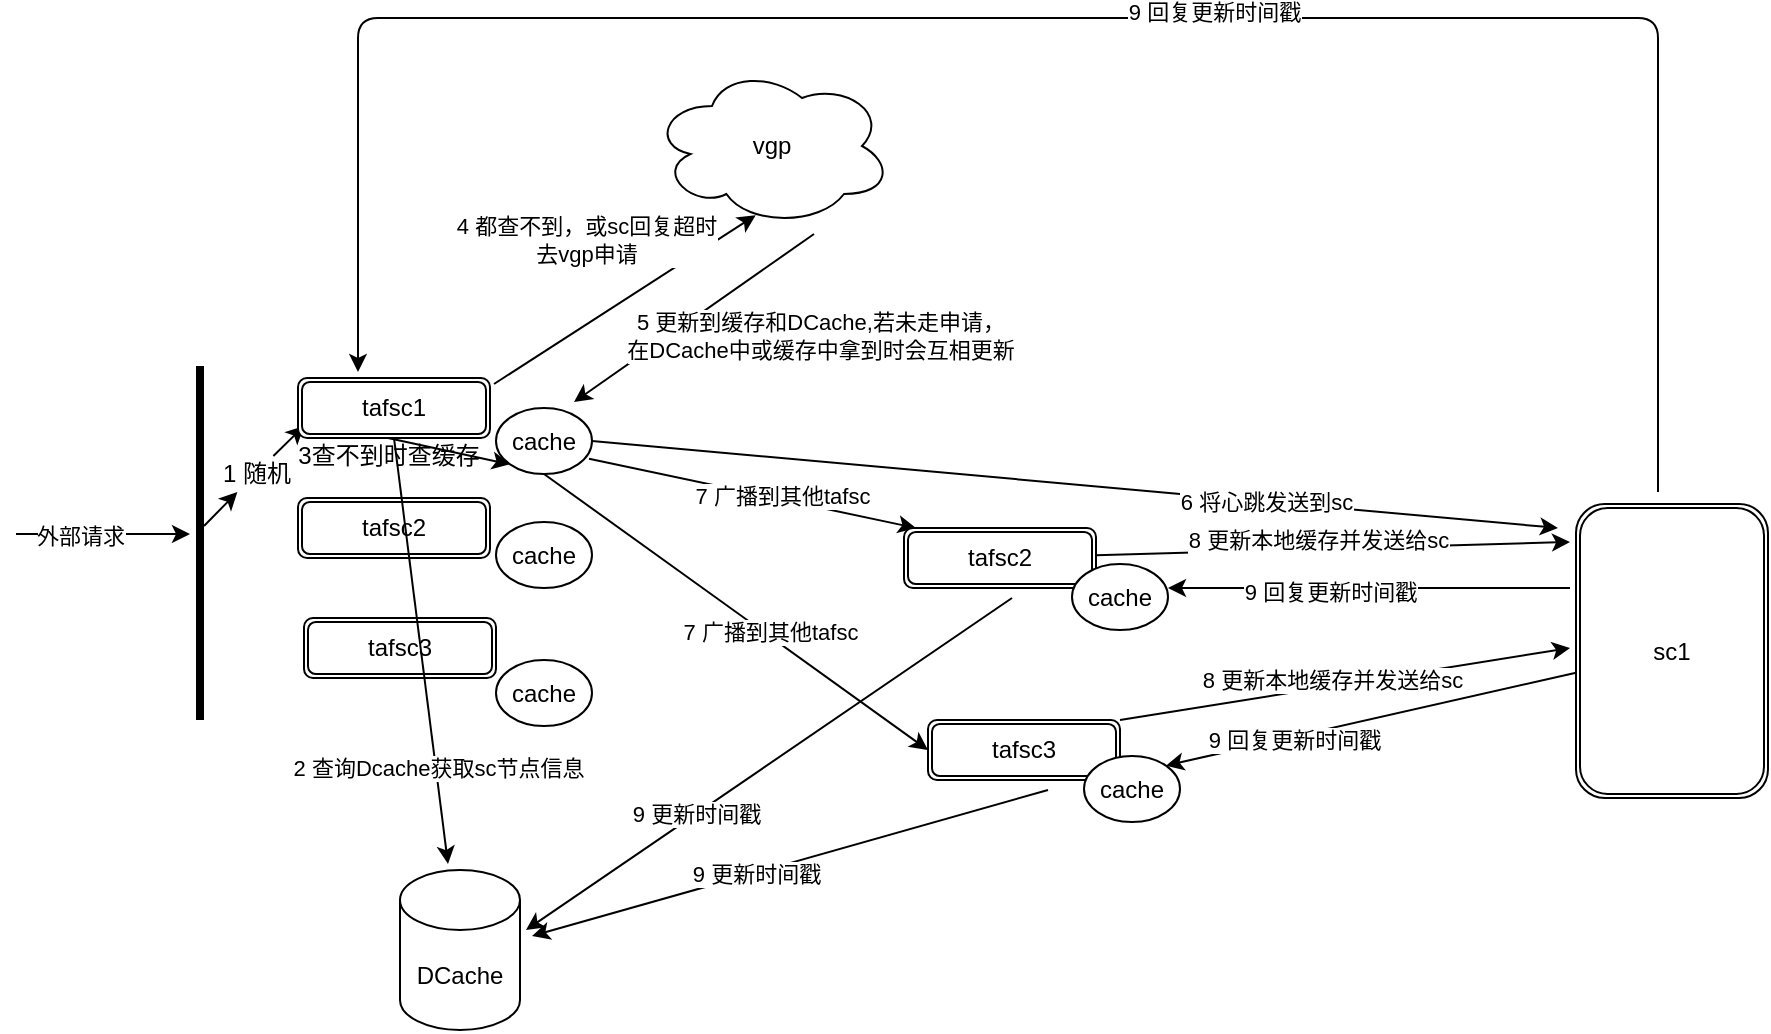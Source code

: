 <mxfile version="14.4.3" type="github">
  <diagram id="-bP3XhjUXyilaQhWAgKb" name="Page-1">
    <mxGraphModel dx="1185" dy="588" grid="1" gridSize="3" guides="1" tooltips="1" connect="1" arrows="1" fold="1" page="1" pageScale="1" pageWidth="1169" pageHeight="1654" math="0" shadow="0">
      <root>
        <mxCell id="0" />
        <mxCell id="1" parent="0" />
        <mxCell id="8dekluOhMgX2cntVKTaH-1" value="" style="line;strokeWidth=4;direction=south;html=1;perimeter=backbonePerimeter;points=[];outlineConnect=0;" parent="1" vertex="1">
          <mxGeometry x="168" y="339" width="10" height="177" as="geometry" />
        </mxCell>
        <mxCell id="8dekluOhMgX2cntVKTaH-3" value="tafsc2" style="shape=ext;double=1;rounded=1;whiteSpace=wrap;html=1;" parent="1" vertex="1">
          <mxGeometry x="222" y="405" width="96" height="30" as="geometry" />
        </mxCell>
        <mxCell id="8dekluOhMgX2cntVKTaH-4" value="tafsc3" style="shape=ext;double=1;rounded=1;whiteSpace=wrap;html=1;" parent="1" vertex="1">
          <mxGeometry x="225" y="465" width="96" height="30" as="geometry" />
        </mxCell>
        <mxCell id="8dekluOhMgX2cntVKTaH-5" value="" style="endArrow=classic;html=1;" parent="1" edge="1">
          <mxGeometry width="50" height="50" relative="1" as="geometry">
            <mxPoint x="81" y="423" as="sourcePoint" />
            <mxPoint x="168" y="423" as="targetPoint" />
          </mxGeometry>
        </mxCell>
        <mxCell id="INrCNFCCM0VXCptv-kLN-46" value="外部请求" style="edgeLabel;html=1;align=center;verticalAlign=middle;resizable=0;points=[];" vertex="1" connectable="0" parent="8dekluOhMgX2cntVKTaH-5">
          <mxGeometry x="-0.276" y="-1" relative="1" as="geometry">
            <mxPoint as="offset" />
          </mxGeometry>
        </mxCell>
        <mxCell id="8dekluOhMgX2cntVKTaH-6" value="" style="endArrow=classic;html=1;" parent="1" source="8dekluOhMgX2cntVKTaH-7" edge="1">
          <mxGeometry width="50" height="50" relative="1" as="geometry">
            <mxPoint x="175" y="419" as="sourcePoint" />
            <mxPoint x="225" y="369" as="targetPoint" />
          </mxGeometry>
        </mxCell>
        <mxCell id="8dekluOhMgX2cntVKTaH-7" value="1 随机" style="text;html=1;align=center;verticalAlign=middle;resizable=0;points=[];autosize=1;" parent="1" vertex="1">
          <mxGeometry x="178" y="384" width="45" height="18" as="geometry" />
        </mxCell>
        <mxCell id="8dekluOhMgX2cntVKTaH-8" value="" style="endArrow=classic;html=1;" parent="1" target="8dekluOhMgX2cntVKTaH-7" edge="1">
          <mxGeometry width="50" height="50" relative="1" as="geometry">
            <mxPoint x="175" y="419" as="sourcePoint" />
            <mxPoint x="225" y="369" as="targetPoint" />
          </mxGeometry>
        </mxCell>
        <mxCell id="8dekluOhMgX2cntVKTaH-12" value="sc1" style="shape=ext;double=1;rounded=1;whiteSpace=wrap;html=1;" parent="1" vertex="1">
          <mxGeometry x="861" y="408" width="96" height="147" as="geometry" />
        </mxCell>
        <mxCell id="INrCNFCCM0VXCptv-kLN-3" value="cache" style="ellipse;whiteSpace=wrap;html=1;" vertex="1" parent="1">
          <mxGeometry x="321" y="417" width="48" height="33" as="geometry" />
        </mxCell>
        <mxCell id="INrCNFCCM0VXCptv-kLN-4" value="cache" style="ellipse;whiteSpace=wrap;html=1;" vertex="1" parent="1">
          <mxGeometry x="321" y="486" width="48" height="33" as="geometry" />
        </mxCell>
        <mxCell id="INrCNFCCM0VXCptv-kLN-5" value="DCache" style="shape=cylinder3;whiteSpace=wrap;html=1;boundedLbl=1;backgroundOutline=1;size=15;" vertex="1" parent="1">
          <mxGeometry x="273" y="591" width="60" height="80" as="geometry" />
        </mxCell>
        <mxCell id="INrCNFCCM0VXCptv-kLN-6" value="" style="endArrow=classic;html=1;exitX=0.5;exitY=1;exitDx=0;exitDy=0;" edge="1" parent="1" source="8dekluOhMgX2cntVKTaH-2">
          <mxGeometry width="50" height="50" relative="1" as="geometry">
            <mxPoint x="501" y="557" as="sourcePoint" />
            <mxPoint x="297" y="588" as="targetPoint" />
          </mxGeometry>
        </mxCell>
        <mxCell id="INrCNFCCM0VXCptv-kLN-7" value="2 查询Dcache获取sc节点信息" style="edgeLabel;html=1;align=center;verticalAlign=middle;resizable=0;points=[];" vertex="1" connectable="0" parent="INrCNFCCM0VXCptv-kLN-6">
          <mxGeometry x="0.546" y="1" relative="1" as="geometry">
            <mxPoint as="offset" />
          </mxGeometry>
        </mxCell>
        <mxCell id="INrCNFCCM0VXCptv-kLN-8" value="" style="endArrow=classic;html=1;entryX=0;entryY=1;entryDx=0;entryDy=0;" edge="1" parent="1" target="INrCNFCCM0VXCptv-kLN-2">
          <mxGeometry width="50" height="50" relative="1" as="geometry">
            <mxPoint x="267" y="375" as="sourcePoint" />
            <mxPoint x="551" y="507" as="targetPoint" />
          </mxGeometry>
        </mxCell>
        <mxCell id="INrCNFCCM0VXCptv-kLN-10" value="3查不到时查缓存" style="text;html=1;align=center;verticalAlign=middle;resizable=0;points=[];autosize=1;" vertex="1" parent="1">
          <mxGeometry x="216" y="375" width="102" height="18" as="geometry" />
        </mxCell>
        <mxCell id="INrCNFCCM0VXCptv-kLN-11" value="vgp" style="ellipse;shape=cloud;whiteSpace=wrap;html=1;" vertex="1" parent="1">
          <mxGeometry x="399" y="189" width="120" height="80" as="geometry" />
        </mxCell>
        <mxCell id="INrCNFCCM0VXCptv-kLN-12" value="" style="endArrow=classic;html=1;entryX=0.432;entryY=0.933;entryDx=0;entryDy=0;entryPerimeter=0;" edge="1" parent="1" target="INrCNFCCM0VXCptv-kLN-11">
          <mxGeometry width="50" height="50" relative="1" as="geometry">
            <mxPoint x="320" y="348" as="sourcePoint" />
            <mxPoint x="370" y="298" as="targetPoint" />
          </mxGeometry>
        </mxCell>
        <mxCell id="INrCNFCCM0VXCptv-kLN-13" value="4 都查不到，或sc回复超时&lt;br&gt;去vgp申请" style="edgeLabel;html=1;align=center;verticalAlign=middle;resizable=0;points=[];" vertex="1" connectable="0" parent="INrCNFCCM0VXCptv-kLN-12">
          <mxGeometry x="0.264" y="-3" relative="1" as="geometry">
            <mxPoint x="-38.27" y="-21.24" as="offset" />
          </mxGeometry>
        </mxCell>
        <mxCell id="INrCNFCCM0VXCptv-kLN-14" value="" style="endArrow=classic;html=1;" edge="1" parent="1">
          <mxGeometry width="50" height="50" relative="1" as="geometry">
            <mxPoint x="480" y="273" as="sourcePoint" />
            <mxPoint x="360" y="357" as="targetPoint" />
          </mxGeometry>
        </mxCell>
        <mxCell id="INrCNFCCM0VXCptv-kLN-15" value="5 更新到缓存和DCache,若未走申请，&lt;br&gt;在DCache中或缓存中拿到时会互相更新" style="edgeLabel;html=1;align=center;verticalAlign=middle;resizable=0;points=[];" vertex="1" connectable="0" parent="INrCNFCCM0VXCptv-kLN-14">
          <mxGeometry x="0.185" y="-1" relative="1" as="geometry">
            <mxPoint x="74.57" y="2.12" as="offset" />
          </mxGeometry>
        </mxCell>
        <mxCell id="INrCNFCCM0VXCptv-kLN-18" value="" style="endArrow=classic;html=1;exitX=1;exitY=0.5;exitDx=0;exitDy=0;" edge="1" parent="1" source="INrCNFCCM0VXCptv-kLN-2">
          <mxGeometry width="50" height="50" relative="1" as="geometry">
            <mxPoint x="501" y="464" as="sourcePoint" />
            <mxPoint x="852" y="420" as="targetPoint" />
          </mxGeometry>
        </mxCell>
        <mxCell id="INrCNFCCM0VXCptv-kLN-19" value="6 将心跳发送到sc" style="edgeLabel;html=1;align=center;verticalAlign=middle;resizable=0;points=[];" vertex="1" connectable="0" parent="INrCNFCCM0VXCptv-kLN-18">
          <mxGeometry x="0.397" relative="1" as="geometry">
            <mxPoint as="offset" />
          </mxGeometry>
        </mxCell>
        <mxCell id="INrCNFCCM0VXCptv-kLN-20" value="" style="endArrow=classic;html=1;exitX=0.969;exitY=0.768;exitDx=0;exitDy=0;exitPerimeter=0;" edge="1" parent="1" source="INrCNFCCM0VXCptv-kLN-2">
          <mxGeometry width="50" height="50" relative="1" as="geometry">
            <mxPoint x="372" y="387" as="sourcePoint" />
            <mxPoint x="531" y="420" as="targetPoint" />
          </mxGeometry>
        </mxCell>
        <mxCell id="INrCNFCCM0VXCptv-kLN-21" value="7 广播到其他tafsc" style="edgeLabel;html=1;align=center;verticalAlign=middle;resizable=0;points=[];" vertex="1" connectable="0" parent="INrCNFCCM0VXCptv-kLN-20">
          <mxGeometry x="0.169" y="2" relative="1" as="geometry">
            <mxPoint as="offset" />
          </mxGeometry>
        </mxCell>
        <mxCell id="INrCNFCCM0VXCptv-kLN-22" value="" style="endArrow=classic;html=1;exitX=0.5;exitY=1;exitDx=0;exitDy=0;entryX=0;entryY=0.5;entryDx=0;entryDy=0;" edge="1" parent="1" source="INrCNFCCM0VXCptv-kLN-2" target="8dekluOhMgX2cntVKTaH-11">
          <mxGeometry width="50" height="50" relative="1" as="geometry">
            <mxPoint x="324" y="358.5" as="sourcePoint" />
            <mxPoint x="531" y="489" as="targetPoint" />
          </mxGeometry>
        </mxCell>
        <mxCell id="INrCNFCCM0VXCptv-kLN-23" value="7 广播到其他tafsc" style="edgeLabel;html=1;align=center;verticalAlign=middle;resizable=0;points=[];" vertex="1" connectable="0" parent="INrCNFCCM0VXCptv-kLN-22">
          <mxGeometry x="0.169" y="2" relative="1" as="geometry">
            <mxPoint as="offset" />
          </mxGeometry>
        </mxCell>
        <mxCell id="INrCNFCCM0VXCptv-kLN-24" value="" style="endArrow=classic;html=1;exitX=1;exitY=0;exitDx=0;exitDy=0;" edge="1" parent="1" source="8dekluOhMgX2cntVKTaH-11">
          <mxGeometry width="50" height="50" relative="1" as="geometry">
            <mxPoint x="636" y="492" as="sourcePoint" />
            <mxPoint x="858" y="480" as="targetPoint" />
          </mxGeometry>
        </mxCell>
        <mxCell id="INrCNFCCM0VXCptv-kLN-25" value="8 更新本地缓存并发送给sc" style="edgeLabel;html=1;align=center;verticalAlign=middle;resizable=0;points=[];" vertex="1" connectable="0" parent="INrCNFCCM0VXCptv-kLN-24">
          <mxGeometry x="-0.149" y="-2" relative="1" as="geometry">
            <mxPoint x="9.89" y="-7.31" as="offset" />
          </mxGeometry>
        </mxCell>
        <mxCell id="INrCNFCCM0VXCptv-kLN-29" value="" style="edgeStyle=segmentEdgeStyle;endArrow=classic;html=1;" edge="1" parent="1">
          <mxGeometry width="50" height="50" relative="1" as="geometry">
            <mxPoint x="902" y="402" as="sourcePoint" />
            <mxPoint x="252" y="342" as="targetPoint" />
            <Array as="points">
              <mxPoint x="902" y="165" />
              <mxPoint x="252" y="165" />
            </Array>
          </mxGeometry>
        </mxCell>
        <mxCell id="INrCNFCCM0VXCptv-kLN-32" value="9 回复更新时间戳" style="edgeLabel;html=1;align=center;verticalAlign=middle;resizable=0;points=[];" vertex="1" connectable="0" parent="INrCNFCCM0VXCptv-kLN-29">
          <mxGeometry x="-0.137" y="-3" relative="1" as="geometry">
            <mxPoint as="offset" />
          </mxGeometry>
        </mxCell>
        <mxCell id="INrCNFCCM0VXCptv-kLN-30" value="" style="endArrow=classic;html=1;" edge="1" parent="1">
          <mxGeometry width="50" height="50" relative="1" as="geometry">
            <mxPoint x="858" y="450" as="sourcePoint" />
            <mxPoint x="657" y="450" as="targetPoint" />
          </mxGeometry>
        </mxCell>
        <mxCell id="INrCNFCCM0VXCptv-kLN-33" value="9 回复更新时间戳" style="edgeLabel;html=1;align=center;verticalAlign=middle;resizable=0;points=[];" vertex="1" connectable="0" parent="INrCNFCCM0VXCptv-kLN-30">
          <mxGeometry x="0.196" y="2" relative="1" as="geometry">
            <mxPoint as="offset" />
          </mxGeometry>
        </mxCell>
        <mxCell id="INrCNFCCM0VXCptv-kLN-31" value="" style="endArrow=classic;html=1;entryX=1;entryY=0;entryDx=0;entryDy=0;" edge="1" parent="1" source="8dekluOhMgX2cntVKTaH-12" target="INrCNFCCM0VXCptv-kLN-28">
          <mxGeometry width="50" height="50" relative="1" as="geometry">
            <mxPoint x="873" y="453.0" as="sourcePoint" />
            <mxPoint x="678" y="507" as="targetPoint" />
          </mxGeometry>
        </mxCell>
        <mxCell id="INrCNFCCM0VXCptv-kLN-34" value="9 回复更新时间戳" style="edgeLabel;html=1;align=center;verticalAlign=middle;resizable=0;points=[];" vertex="1" connectable="0" parent="INrCNFCCM0VXCptv-kLN-31">
          <mxGeometry x="0.424" y="-3" relative="1" as="geometry">
            <mxPoint x="4.74" y="3.42" as="offset" />
          </mxGeometry>
        </mxCell>
        <mxCell id="INrCNFCCM0VXCptv-kLN-35" value="" style="endArrow=classic;html=1;" edge="1" parent="1" source="8dekluOhMgX2cntVKTaH-10">
          <mxGeometry width="50" height="50" relative="1" as="geometry">
            <mxPoint x="639" y="495" as="sourcePoint" />
            <mxPoint x="858" y="427" as="targetPoint" />
          </mxGeometry>
        </mxCell>
        <mxCell id="INrCNFCCM0VXCptv-kLN-36" value="8 更新本地缓存并发送给sc" style="edgeLabel;html=1;align=center;verticalAlign=middle;resizable=0;points=[];" vertex="1" connectable="0" parent="INrCNFCCM0VXCptv-kLN-35">
          <mxGeometry x="-0.149" y="-2" relative="1" as="geometry">
            <mxPoint x="9.89" y="-7.31" as="offset" />
          </mxGeometry>
        </mxCell>
        <mxCell id="INrCNFCCM0VXCptv-kLN-37" value="" style="group" vertex="1" connectable="0" parent="1">
          <mxGeometry x="537" y="516" width="126" height="51" as="geometry" />
        </mxCell>
        <mxCell id="8dekluOhMgX2cntVKTaH-11" value="tafsc3" style="shape=ext;double=1;rounded=1;whiteSpace=wrap;html=1;" parent="INrCNFCCM0VXCptv-kLN-37" vertex="1">
          <mxGeometry width="96" height="30" as="geometry" />
        </mxCell>
        <mxCell id="INrCNFCCM0VXCptv-kLN-28" value="cache" style="ellipse;whiteSpace=wrap;html=1;" vertex="1" parent="INrCNFCCM0VXCptv-kLN-37">
          <mxGeometry x="78" y="18" width="48" height="33" as="geometry" />
        </mxCell>
        <mxCell id="INrCNFCCM0VXCptv-kLN-38" value="" style="group" vertex="1" connectable="0" parent="1">
          <mxGeometry x="525" y="420" width="144" height="48" as="geometry" />
        </mxCell>
        <mxCell id="8dekluOhMgX2cntVKTaH-10" value="tafsc2" style="shape=ext;double=1;rounded=1;whiteSpace=wrap;html=1;" parent="INrCNFCCM0VXCptv-kLN-38" vertex="1">
          <mxGeometry width="96" height="30" as="geometry" />
        </mxCell>
        <mxCell id="INrCNFCCM0VXCptv-kLN-27" value="cache" style="ellipse;whiteSpace=wrap;html=1;" vertex="1" parent="INrCNFCCM0VXCptv-kLN-38">
          <mxGeometry x="84" y="18" width="48" height="33" as="geometry" />
        </mxCell>
        <mxCell id="INrCNFCCM0VXCptv-kLN-40" value="" style="endArrow=classic;html=1;" edge="1" parent="1">
          <mxGeometry width="50" height="50" relative="1" as="geometry">
            <mxPoint x="579" y="455" as="sourcePoint" />
            <mxPoint x="336" y="621" as="targetPoint" />
          </mxGeometry>
        </mxCell>
        <mxCell id="INrCNFCCM0VXCptv-kLN-42" value="9 更新时间戳" style="edgeLabel;html=1;align=center;verticalAlign=middle;resizable=0;points=[];" vertex="1" connectable="0" parent="INrCNFCCM0VXCptv-kLN-40">
          <mxGeometry x="0.301" relative="1" as="geometry">
            <mxPoint as="offset" />
          </mxGeometry>
        </mxCell>
        <mxCell id="INrCNFCCM0VXCptv-kLN-41" value="" style="endArrow=classic;html=1;" edge="1" parent="1">
          <mxGeometry width="50" height="50" relative="1" as="geometry">
            <mxPoint x="597" y="551" as="sourcePoint" />
            <mxPoint x="339" y="624" as="targetPoint" />
          </mxGeometry>
        </mxCell>
        <mxCell id="INrCNFCCM0VXCptv-kLN-43" value="9 更新时间戳" style="edgeLabel;html=1;align=center;verticalAlign=middle;resizable=0;points=[];" vertex="1" connectable="0" parent="INrCNFCCM0VXCptv-kLN-41">
          <mxGeometry x="0.133" relative="1" as="geometry">
            <mxPoint as="offset" />
          </mxGeometry>
        </mxCell>
        <mxCell id="INrCNFCCM0VXCptv-kLN-45" value="" style="group" vertex="1" connectable="0" parent="1">
          <mxGeometry x="222" y="345" width="147" height="48" as="geometry" />
        </mxCell>
        <mxCell id="8dekluOhMgX2cntVKTaH-2" value="tafsc1" style="shape=ext;double=1;rounded=1;whiteSpace=wrap;html=1;" parent="INrCNFCCM0VXCptv-kLN-45" vertex="1">
          <mxGeometry width="96" height="30" as="geometry" />
        </mxCell>
        <mxCell id="INrCNFCCM0VXCptv-kLN-2" value="cache" style="ellipse;whiteSpace=wrap;html=1;" vertex="1" parent="INrCNFCCM0VXCptv-kLN-45">
          <mxGeometry x="99" y="15" width="48" height="33" as="geometry" />
        </mxCell>
      </root>
    </mxGraphModel>
  </diagram>
</mxfile>
